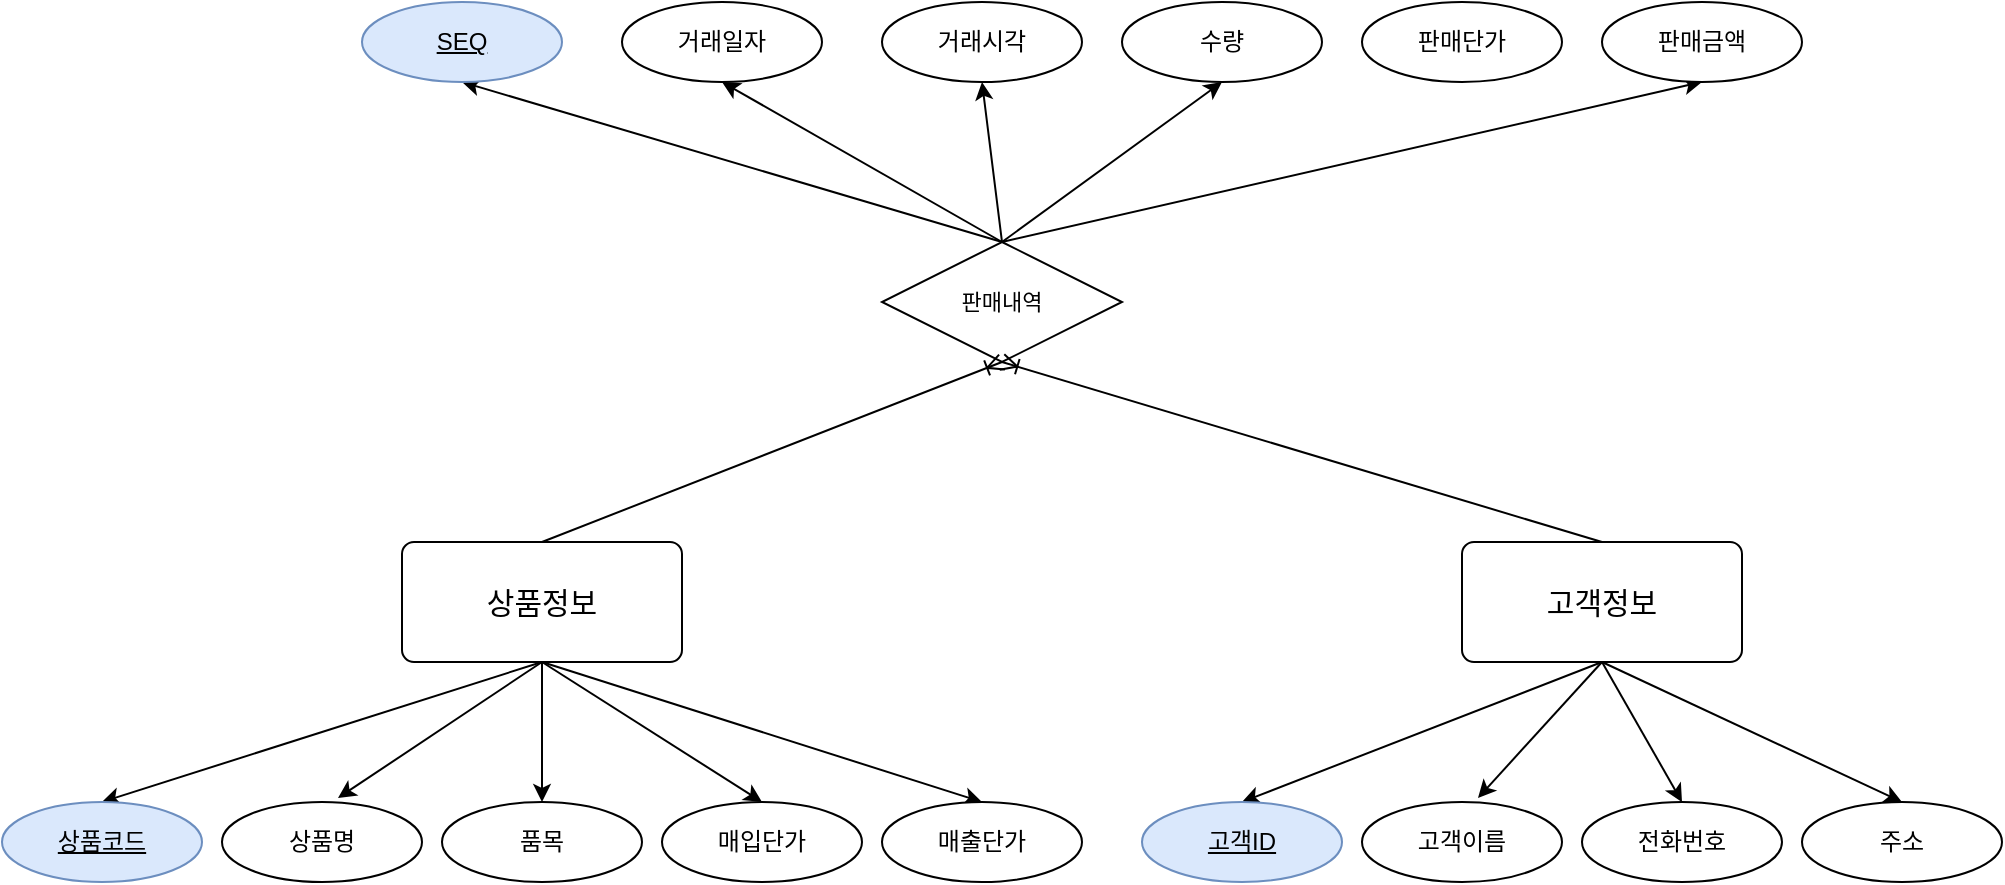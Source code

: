 <mxfile version="21.3.7" type="device">
  <diagram name="페이지-1" id="3seIHj-CnkIE__cIiPaY">
    <mxGraphModel dx="1434" dy="756" grid="1" gridSize="10" guides="1" tooltips="1" connect="1" arrows="1" fold="1" page="1" pageScale="1" pageWidth="4681" pageHeight="3300" math="0" shadow="0">
      <root>
        <mxCell id="0" />
        <mxCell id="1" parent="0" />
        <mxCell id="Q-1rkXIzw31-laUokfuL-7" style="rounded=0;orthogonalLoop=1;jettySize=auto;html=1;entryX=0.5;entryY=0;entryDx=0;entryDy=0;exitX=0.5;exitY=1;exitDx=0;exitDy=0;" edge="1" parent="1" source="Q-1rkXIzw31-laUokfuL-1" target="Q-1rkXIzw31-laUokfuL-2">
          <mxGeometry relative="1" as="geometry" />
        </mxCell>
        <mxCell id="Q-1rkXIzw31-laUokfuL-8" style="edgeStyle=none;shape=connector;rounded=0;orthogonalLoop=1;jettySize=auto;html=1;entryX=0.58;entryY=-0.05;entryDx=0;entryDy=0;entryPerimeter=0;labelBackgroundColor=default;strokeColor=default;fontFamily=Helvetica;fontSize=11;fontColor=default;endArrow=classic;exitX=0.5;exitY=1;exitDx=0;exitDy=0;" edge="1" parent="1" source="Q-1rkXIzw31-laUokfuL-1" target="Q-1rkXIzw31-laUokfuL-3">
          <mxGeometry relative="1" as="geometry" />
        </mxCell>
        <mxCell id="Q-1rkXIzw31-laUokfuL-9" style="edgeStyle=none;shape=connector;rounded=0;orthogonalLoop=1;jettySize=auto;html=1;entryX=0.5;entryY=0;entryDx=0;entryDy=0;labelBackgroundColor=default;strokeColor=default;fontFamily=Helvetica;fontSize=11;fontColor=default;endArrow=classic;" edge="1" parent="1" source="Q-1rkXIzw31-laUokfuL-1" target="Q-1rkXIzw31-laUokfuL-4">
          <mxGeometry relative="1" as="geometry" />
        </mxCell>
        <mxCell id="Q-1rkXIzw31-laUokfuL-10" style="edgeStyle=none;shape=connector;rounded=0;orthogonalLoop=1;jettySize=auto;html=1;entryX=0.5;entryY=0;entryDx=0;entryDy=0;labelBackgroundColor=default;strokeColor=default;fontFamily=Helvetica;fontSize=11;fontColor=default;endArrow=classic;exitX=0.5;exitY=1;exitDx=0;exitDy=0;" edge="1" parent="1" source="Q-1rkXIzw31-laUokfuL-1" target="Q-1rkXIzw31-laUokfuL-5">
          <mxGeometry relative="1" as="geometry" />
        </mxCell>
        <mxCell id="Q-1rkXIzw31-laUokfuL-11" style="edgeStyle=none;shape=connector;rounded=0;orthogonalLoop=1;jettySize=auto;html=1;entryX=0.5;entryY=0;entryDx=0;entryDy=0;labelBackgroundColor=default;strokeColor=default;fontFamily=Helvetica;fontSize=11;fontColor=default;endArrow=classic;exitX=0.5;exitY=1;exitDx=0;exitDy=0;" edge="1" parent="1" source="Q-1rkXIzw31-laUokfuL-1" target="Q-1rkXIzw31-laUokfuL-6">
          <mxGeometry relative="1" as="geometry" />
        </mxCell>
        <mxCell id="Q-1rkXIzw31-laUokfuL-1" value="&lt;font style=&quot;font-size: 15px;&quot;&gt;상품정보&lt;/font&gt;" style="rounded=1;arcSize=10;whiteSpace=wrap;html=1;align=center;" vertex="1" parent="1">
          <mxGeometry x="660" y="850" width="140" height="60" as="geometry" />
        </mxCell>
        <mxCell id="Q-1rkXIzw31-laUokfuL-2" value="상품코드" style="ellipse;whiteSpace=wrap;html=1;align=center;fontStyle=4;fillColor=#dae8fc;strokeColor=#6c8ebf;" vertex="1" parent="1">
          <mxGeometry x="460" y="980" width="100" height="40" as="geometry" />
        </mxCell>
        <mxCell id="Q-1rkXIzw31-laUokfuL-3" value="상품명" style="ellipse;whiteSpace=wrap;html=1;align=center;" vertex="1" parent="1">
          <mxGeometry x="570" y="980" width="100" height="40" as="geometry" />
        </mxCell>
        <mxCell id="Q-1rkXIzw31-laUokfuL-4" value="품목" style="ellipse;whiteSpace=wrap;html=1;align=center;" vertex="1" parent="1">
          <mxGeometry x="680" y="980" width="100" height="40" as="geometry" />
        </mxCell>
        <mxCell id="Q-1rkXIzw31-laUokfuL-5" value="매입단가" style="ellipse;whiteSpace=wrap;html=1;align=center;" vertex="1" parent="1">
          <mxGeometry x="790" y="980" width="100" height="40" as="geometry" />
        </mxCell>
        <mxCell id="Q-1rkXIzw31-laUokfuL-6" value="매출단가" style="ellipse;whiteSpace=wrap;html=1;align=center;" vertex="1" parent="1">
          <mxGeometry x="900" y="980" width="100" height="40" as="geometry" />
        </mxCell>
        <mxCell id="Q-1rkXIzw31-laUokfuL-12" style="rounded=0;orthogonalLoop=1;jettySize=auto;html=1;entryX=0.5;entryY=0;entryDx=0;entryDy=0;exitX=0.5;exitY=1;exitDx=0;exitDy=0;" edge="1" source="Q-1rkXIzw31-laUokfuL-17" target="Q-1rkXIzw31-laUokfuL-18" parent="1">
          <mxGeometry relative="1" as="geometry" />
        </mxCell>
        <mxCell id="Q-1rkXIzw31-laUokfuL-13" style="edgeStyle=none;shape=connector;rounded=0;orthogonalLoop=1;jettySize=auto;html=1;entryX=0.58;entryY=-0.05;entryDx=0;entryDy=0;entryPerimeter=0;labelBackgroundColor=default;strokeColor=default;fontFamily=Helvetica;fontSize=11;fontColor=default;endArrow=classic;exitX=0.5;exitY=1;exitDx=0;exitDy=0;" edge="1" source="Q-1rkXIzw31-laUokfuL-17" target="Q-1rkXIzw31-laUokfuL-19" parent="1">
          <mxGeometry relative="1" as="geometry" />
        </mxCell>
        <mxCell id="Q-1rkXIzw31-laUokfuL-14" style="edgeStyle=none;shape=connector;rounded=0;orthogonalLoop=1;jettySize=auto;html=1;entryX=0.5;entryY=0;entryDx=0;entryDy=0;labelBackgroundColor=default;strokeColor=default;fontFamily=Helvetica;fontSize=11;fontColor=default;endArrow=classic;exitX=0.5;exitY=1;exitDx=0;exitDy=0;" edge="1" source="Q-1rkXIzw31-laUokfuL-17" target="Q-1rkXIzw31-laUokfuL-20" parent="1">
          <mxGeometry relative="1" as="geometry" />
        </mxCell>
        <mxCell id="Q-1rkXIzw31-laUokfuL-15" style="edgeStyle=none;shape=connector;rounded=0;orthogonalLoop=1;jettySize=auto;html=1;entryX=0.5;entryY=0;entryDx=0;entryDy=0;labelBackgroundColor=default;strokeColor=default;fontFamily=Helvetica;fontSize=11;fontColor=default;endArrow=classic;exitX=0.5;exitY=1;exitDx=0;exitDy=0;" edge="1" source="Q-1rkXIzw31-laUokfuL-17" target="Q-1rkXIzw31-laUokfuL-21" parent="1">
          <mxGeometry relative="1" as="geometry" />
        </mxCell>
        <mxCell id="Q-1rkXIzw31-laUokfuL-17" value="&lt;font style=&quot;font-size: 15px;&quot;&gt;고객정보&lt;/font&gt;" style="rounded=1;arcSize=10;whiteSpace=wrap;html=1;align=center;" vertex="1" parent="1">
          <mxGeometry x="1190" y="850" width="140" height="60" as="geometry" />
        </mxCell>
        <mxCell id="Q-1rkXIzw31-laUokfuL-18" value="고객ID" style="ellipse;whiteSpace=wrap;html=1;align=center;fontStyle=4;fillColor=#dae8fc;strokeColor=#6c8ebf;" vertex="1" parent="1">
          <mxGeometry x="1030" y="980" width="100" height="40" as="geometry" />
        </mxCell>
        <mxCell id="Q-1rkXIzw31-laUokfuL-19" value="고객이름" style="ellipse;whiteSpace=wrap;html=1;align=center;" vertex="1" parent="1">
          <mxGeometry x="1140" y="980" width="100" height="40" as="geometry" />
        </mxCell>
        <mxCell id="Q-1rkXIzw31-laUokfuL-20" value="전화번호" style="ellipse;whiteSpace=wrap;html=1;align=center;" vertex="1" parent="1">
          <mxGeometry x="1250" y="980" width="100" height="40" as="geometry" />
        </mxCell>
        <mxCell id="Q-1rkXIzw31-laUokfuL-21" value="주소" style="ellipse;whiteSpace=wrap;html=1;align=center;" vertex="1" parent="1">
          <mxGeometry x="1360" y="980" width="100" height="40" as="geometry" />
        </mxCell>
        <mxCell id="Q-1rkXIzw31-laUokfuL-40" value="" style="edgeStyle=none;shape=connector;rounded=0;orthogonalLoop=1;jettySize=auto;html=1;labelBackgroundColor=default;strokeColor=default;fontFamily=Helvetica;fontSize=11;fontColor=default;endArrow=classic;entryX=0.5;entryY=1;entryDx=0;entryDy=0;exitX=0.5;exitY=0;exitDx=0;exitDy=0;" edge="1" parent="1" source="Q-1rkXIzw31-laUokfuL-23" target="Q-1rkXIzw31-laUokfuL-39">
          <mxGeometry relative="1" as="geometry" />
        </mxCell>
        <mxCell id="Q-1rkXIzw31-laUokfuL-41" style="edgeStyle=none;shape=connector;rounded=0;orthogonalLoop=1;jettySize=auto;html=1;entryX=0.5;entryY=1;entryDx=0;entryDy=0;labelBackgroundColor=default;strokeColor=default;fontFamily=Helvetica;fontSize=11;fontColor=default;endArrow=classic;exitX=0.5;exitY=0;exitDx=0;exitDy=0;" edge="1" parent="1" source="Q-1rkXIzw31-laUokfuL-23" target="Q-1rkXIzw31-laUokfuL-31">
          <mxGeometry relative="1" as="geometry" />
        </mxCell>
        <mxCell id="Q-1rkXIzw31-laUokfuL-42" style="edgeStyle=none;shape=connector;rounded=0;orthogonalLoop=1;jettySize=auto;html=1;entryX=0.5;entryY=1;entryDx=0;entryDy=0;labelBackgroundColor=default;strokeColor=default;fontFamily=Helvetica;fontSize=11;fontColor=default;endArrow=classic;exitX=0.5;exitY=0;exitDx=0;exitDy=0;" edge="1" parent="1" source="Q-1rkXIzw31-laUokfuL-23" target="Q-1rkXIzw31-laUokfuL-32">
          <mxGeometry relative="1" as="geometry" />
        </mxCell>
        <mxCell id="Q-1rkXIzw31-laUokfuL-43" style="edgeStyle=none;shape=connector;rounded=0;orthogonalLoop=1;jettySize=auto;html=1;entryX=0.5;entryY=1;entryDx=0;entryDy=0;labelBackgroundColor=default;strokeColor=default;fontFamily=Helvetica;fontSize=11;fontColor=default;endArrow=classic;exitX=0.5;exitY=0;exitDx=0;exitDy=0;" edge="1" parent="1" source="Q-1rkXIzw31-laUokfuL-23" target="Q-1rkXIzw31-laUokfuL-33">
          <mxGeometry relative="1" as="geometry" />
        </mxCell>
        <mxCell id="Q-1rkXIzw31-laUokfuL-44" style="edgeStyle=none;shape=connector;rounded=0;orthogonalLoop=1;jettySize=auto;html=1;entryX=0.5;entryY=1;entryDx=0;entryDy=0;labelBackgroundColor=default;strokeColor=default;fontFamily=Helvetica;fontSize=11;fontColor=default;endArrow=classic;exitX=0.5;exitY=0;exitDx=0;exitDy=0;" edge="1" parent="1" source="Q-1rkXIzw31-laUokfuL-23" target="Q-1rkXIzw31-laUokfuL-36">
          <mxGeometry relative="1" as="geometry" />
        </mxCell>
        <mxCell id="Q-1rkXIzw31-laUokfuL-23" value="판매내역" style="shape=rhombus;perimeter=rhombusPerimeter;whiteSpace=wrap;html=1;align=center;fontFamily=Helvetica;fontSize=11;fontColor=default;" vertex="1" parent="1">
          <mxGeometry x="900" y="700" width="120" height="60" as="geometry" />
        </mxCell>
        <mxCell id="Q-1rkXIzw31-laUokfuL-28" value="" style="fontSize=12;html=1;endArrow=ERoneToMany;rounded=0;labelBackgroundColor=default;strokeColor=default;fontFamily=Helvetica;fontColor=default;shape=connector;entryX=0.5;entryY=1;entryDx=0;entryDy=0;exitX=0.5;exitY=0;exitDx=0;exitDy=0;" edge="1" parent="1" source="Q-1rkXIzw31-laUokfuL-1" target="Q-1rkXIzw31-laUokfuL-23">
          <mxGeometry width="100" height="100" relative="1" as="geometry">
            <mxPoint x="920" y="960" as="sourcePoint" />
            <mxPoint x="1020" y="860" as="targetPoint" />
          </mxGeometry>
        </mxCell>
        <mxCell id="Q-1rkXIzw31-laUokfuL-30" value="" style="fontSize=12;html=1;endArrow=ERoneToMany;rounded=0;labelBackgroundColor=default;strokeColor=default;fontFamily=Helvetica;fontColor=default;shape=connector;entryX=0.5;entryY=1;entryDx=0;entryDy=0;exitX=0.5;exitY=0;exitDx=0;exitDy=0;" edge="1" parent="1" source="Q-1rkXIzw31-laUokfuL-17" target="Q-1rkXIzw31-laUokfuL-23">
          <mxGeometry width="100" height="100" relative="1" as="geometry">
            <mxPoint x="740" y="860" as="sourcePoint" />
            <mxPoint x="970" y="770" as="targetPoint" />
          </mxGeometry>
        </mxCell>
        <mxCell id="Q-1rkXIzw31-laUokfuL-31" value="거래일자" style="ellipse;whiteSpace=wrap;html=1;align=center;" vertex="1" parent="1">
          <mxGeometry x="770" y="580" width="100" height="40" as="geometry" />
        </mxCell>
        <mxCell id="Q-1rkXIzw31-laUokfuL-32" value="거래시각" style="ellipse;whiteSpace=wrap;html=1;align=center;" vertex="1" parent="1">
          <mxGeometry x="900" y="580" width="100" height="40" as="geometry" />
        </mxCell>
        <mxCell id="Q-1rkXIzw31-laUokfuL-33" value="수량" style="ellipse;whiteSpace=wrap;html=1;align=center;" vertex="1" parent="1">
          <mxGeometry x="1020" y="580" width="100" height="40" as="geometry" />
        </mxCell>
        <mxCell id="Q-1rkXIzw31-laUokfuL-35" value="판매단가" style="ellipse;whiteSpace=wrap;html=1;align=center;" vertex="1" parent="1">
          <mxGeometry x="1140" y="580" width="100" height="40" as="geometry" />
        </mxCell>
        <mxCell id="Q-1rkXIzw31-laUokfuL-36" value="판매금액" style="ellipse;whiteSpace=wrap;html=1;align=center;" vertex="1" parent="1">
          <mxGeometry x="1260" y="580" width="100" height="40" as="geometry" />
        </mxCell>
        <mxCell id="Q-1rkXIzw31-laUokfuL-39" value="SEQ" style="ellipse;whiteSpace=wrap;html=1;align=center;fontStyle=4;fillColor=#dae8fc;strokeColor=#6c8ebf;" vertex="1" parent="1">
          <mxGeometry x="640" y="580" width="100" height="40" as="geometry" />
        </mxCell>
      </root>
    </mxGraphModel>
  </diagram>
</mxfile>
